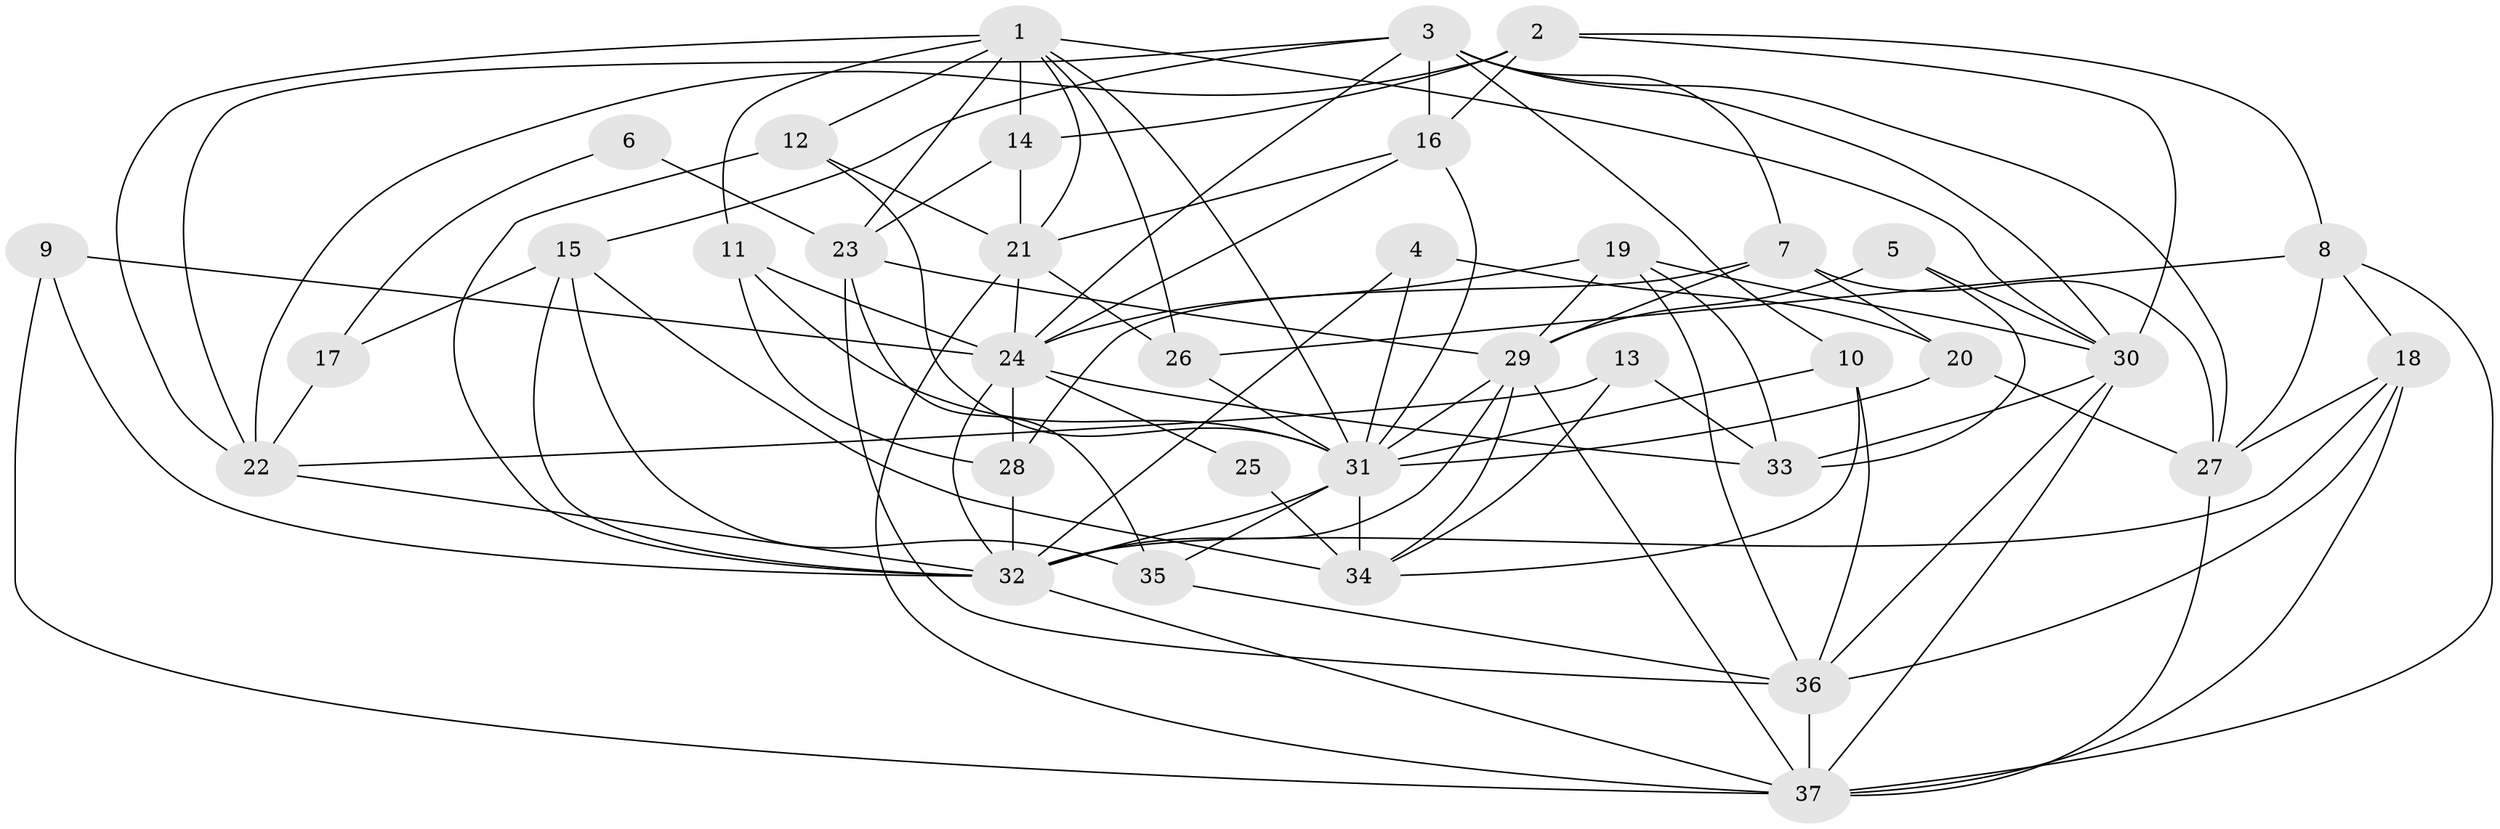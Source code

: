 // original degree distribution, {4: 0.2876712328767123, 7: 0.0410958904109589, 5: 0.1780821917808219, 3: 0.273972602739726, 6: 0.0821917808219178, 2: 0.1232876712328767, 8: 0.0136986301369863}
// Generated by graph-tools (version 1.1) at 2025/26/03/09/25 03:26:10]
// undirected, 37 vertices, 102 edges
graph export_dot {
graph [start="1"]
  node [color=gray90,style=filled];
  1;
  2;
  3;
  4;
  5;
  6;
  7;
  8;
  9;
  10;
  11;
  12;
  13;
  14;
  15;
  16;
  17;
  18;
  19;
  20;
  21;
  22;
  23;
  24;
  25;
  26;
  27;
  28;
  29;
  30;
  31;
  32;
  33;
  34;
  35;
  36;
  37;
  1 -- 11 [weight=1.0];
  1 -- 12 [weight=1.0];
  1 -- 14 [weight=1.0];
  1 -- 21 [weight=1.0];
  1 -- 22 [weight=1.0];
  1 -- 23 [weight=1.0];
  1 -- 26 [weight=1.0];
  1 -- 30 [weight=1.0];
  1 -- 31 [weight=1.0];
  2 -- 8 [weight=1.0];
  2 -- 14 [weight=1.0];
  2 -- 16 [weight=1.0];
  2 -- 22 [weight=1.0];
  2 -- 30 [weight=1.0];
  3 -- 7 [weight=1.0];
  3 -- 10 [weight=1.0];
  3 -- 15 [weight=1.0];
  3 -- 16 [weight=1.0];
  3 -- 22 [weight=1.0];
  3 -- 24 [weight=1.0];
  3 -- 27 [weight=1.0];
  3 -- 30 [weight=1.0];
  4 -- 20 [weight=1.0];
  4 -- 31 [weight=1.0];
  4 -- 32 [weight=1.0];
  5 -- 29 [weight=1.0];
  5 -- 30 [weight=1.0];
  5 -- 33 [weight=1.0];
  6 -- 17 [weight=1.0];
  6 -- 23 [weight=2.0];
  7 -- 20 [weight=1.0];
  7 -- 27 [weight=1.0];
  7 -- 28 [weight=2.0];
  7 -- 29 [weight=1.0];
  8 -- 18 [weight=1.0];
  8 -- 26 [weight=1.0];
  8 -- 27 [weight=1.0];
  8 -- 37 [weight=1.0];
  9 -- 24 [weight=1.0];
  9 -- 32 [weight=1.0];
  9 -- 37 [weight=1.0];
  10 -- 31 [weight=1.0];
  10 -- 34 [weight=1.0];
  10 -- 36 [weight=1.0];
  11 -- 24 [weight=1.0];
  11 -- 28 [weight=1.0];
  11 -- 31 [weight=1.0];
  12 -- 21 [weight=1.0];
  12 -- 31 [weight=1.0];
  12 -- 32 [weight=1.0];
  13 -- 22 [weight=1.0];
  13 -- 33 [weight=1.0];
  13 -- 34 [weight=1.0];
  14 -- 21 [weight=2.0];
  14 -- 23 [weight=1.0];
  15 -- 17 [weight=2.0];
  15 -- 32 [weight=2.0];
  15 -- 34 [weight=1.0];
  15 -- 35 [weight=2.0];
  16 -- 21 [weight=1.0];
  16 -- 24 [weight=1.0];
  16 -- 31 [weight=1.0];
  17 -- 22 [weight=1.0];
  18 -- 27 [weight=1.0];
  18 -- 32 [weight=2.0];
  18 -- 36 [weight=1.0];
  18 -- 37 [weight=1.0];
  19 -- 24 [weight=1.0];
  19 -- 29 [weight=1.0];
  19 -- 30 [weight=1.0];
  19 -- 33 [weight=1.0];
  19 -- 36 [weight=1.0];
  20 -- 27 [weight=1.0];
  20 -- 31 [weight=1.0];
  21 -- 24 [weight=1.0];
  21 -- 26 [weight=1.0];
  21 -- 37 [weight=1.0];
  22 -- 32 [weight=1.0];
  23 -- 29 [weight=1.0];
  23 -- 35 [weight=1.0];
  23 -- 36 [weight=1.0];
  24 -- 25 [weight=1.0];
  24 -- 28 [weight=1.0];
  24 -- 32 [weight=1.0];
  24 -- 33 [weight=1.0];
  25 -- 34 [weight=1.0];
  26 -- 31 [weight=1.0];
  27 -- 37 [weight=1.0];
  28 -- 32 [weight=1.0];
  29 -- 31 [weight=1.0];
  29 -- 32 [weight=1.0];
  29 -- 34 [weight=1.0];
  29 -- 37 [weight=1.0];
  30 -- 33 [weight=1.0];
  30 -- 36 [weight=1.0];
  30 -- 37 [weight=1.0];
  31 -- 32 [weight=1.0];
  31 -- 34 [weight=2.0];
  31 -- 35 [weight=1.0];
  32 -- 37 [weight=1.0];
  35 -- 36 [weight=1.0];
  36 -- 37 [weight=1.0];
}
